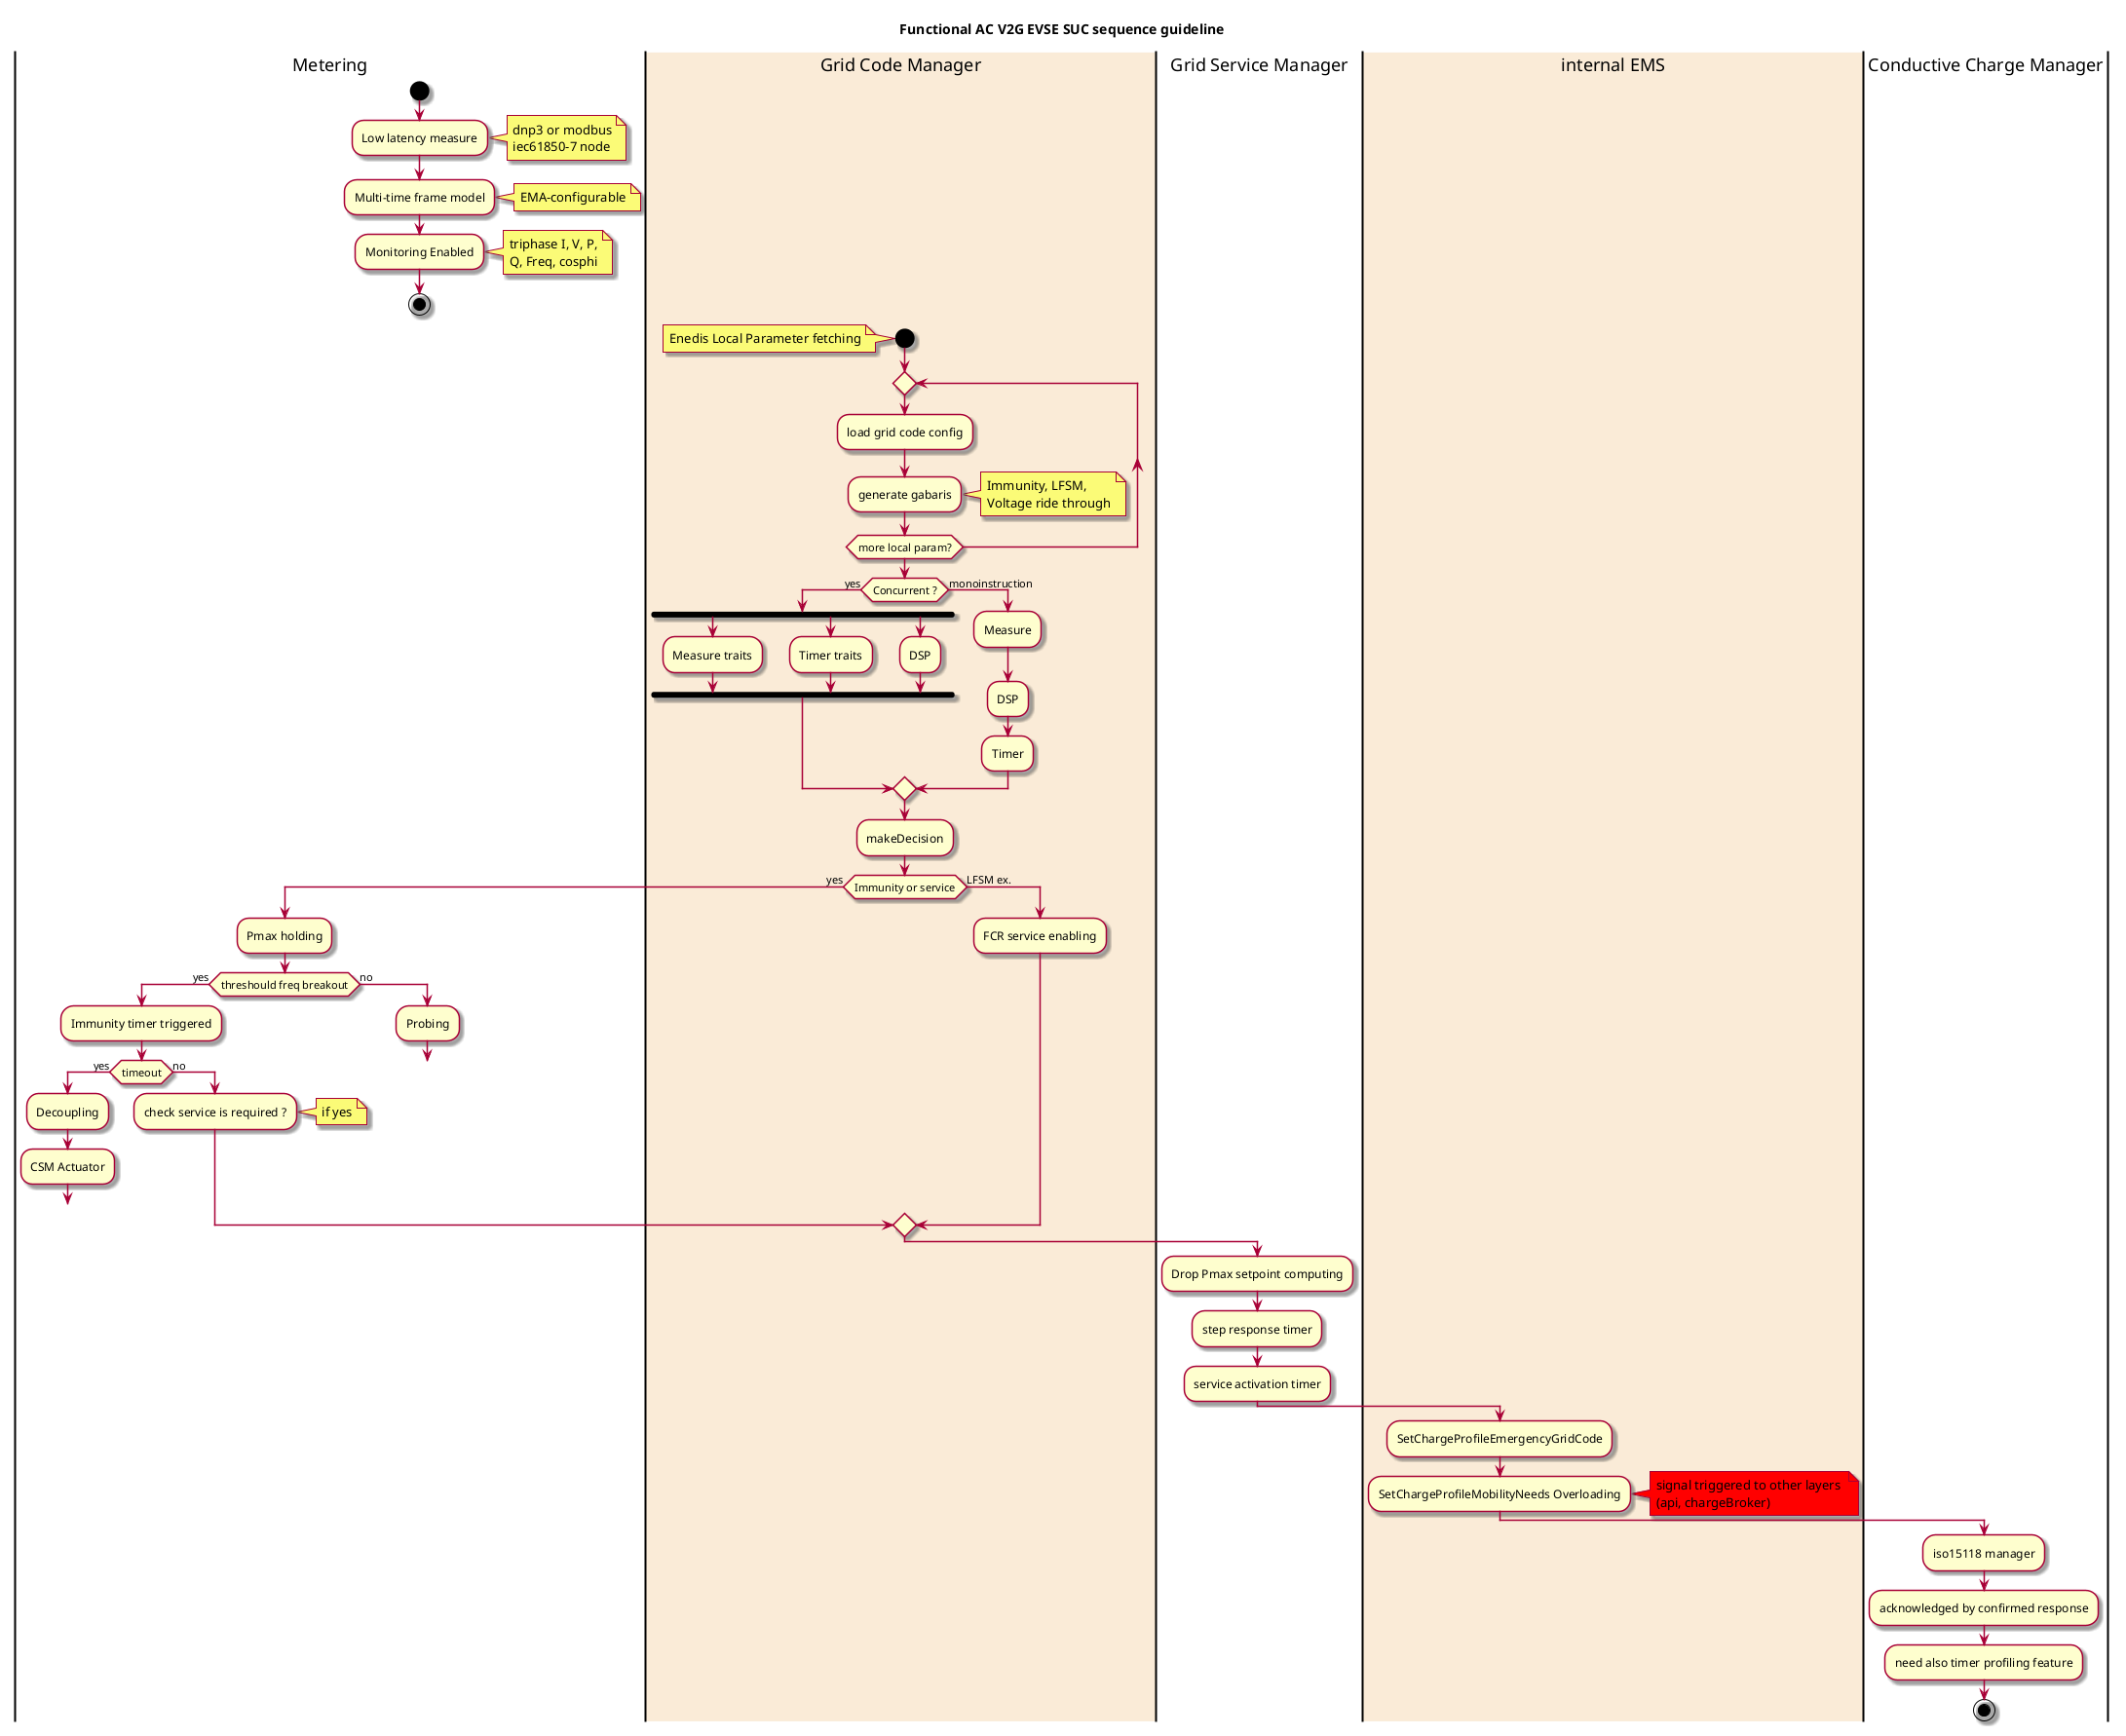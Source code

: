 
@startuml
skin rose

title Functional AC V2G EVSE SUC sequence guideline

|Metering|
start
    :Low latency measure;
    note right: dnp3 or modbus\niec61850-7 node
    :Multi-time frame model;
    note right: EMA-configurable
    :Monitoring Enabled;
    note right: triphase I, V, P,\nQ, Freq, cosphi
stop

|Grid Code Manager|
start

|#AntiqueWhite|Grid Code Manager|
note : Enedis Local Parameter fetching
repeat
  :load grid code config;
  :generate gabaris;
repeat while (more local param?)

note right: Immunity, LFSM,\nVoltage ride through

	if (Concurrent ?) then (yes)
	fork
	:Measure traits;
	fork again
	:Timer traits;
	fork again
	:DSP;
	end fork
	else (monoinstruction)
	:Measure;
	:DSP;
	:Timer;
	endif
	
  :makeDecision;
  if(Immunity or service) then (yes)
      |Metering|
          :Pmax holding;
      if(threshould freq breakout) then (yes)
        |Metering|
          :Immunity timer triggered;
          if(timeout) then (yes)
          :Decoupling;
          :CSM Actuator;
          break
          else (no)
          :check service is required ?;
          note right: if yes
          endif
      else (no)
        |Metering|
          :Probing;
      break
      endif
  else (LFSM ex.)
      |Grid Code Manager|
          :FCR service enabling;
  endif

|Grid Service Manager|
    :Drop Pmax setpoint computing;
    :step response timer;
    :service activation timer;

|internal EMS|
|#AntiqueWhite|internal EMS|
    :SetChargeProfileEmergencyGridCode;
    :SetChargeProfileMobilityNeeds Overloading;
note right #red : signal triggered to other layers \n(api, chargeBroker)

|#White|Conductive Charge Manager|
    :iso15118 manager;
    :acknowledged by confirmed response;
    :need also timer profiling feature;
stop
@enduml
